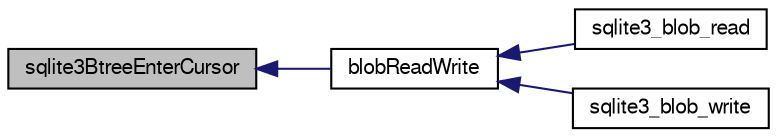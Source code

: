 digraph "sqlite3BtreeEnterCursor"
{
  edge [fontname="FreeSans",fontsize="10",labelfontname="FreeSans",labelfontsize="10"];
  node [fontname="FreeSans",fontsize="10",shape=record];
  rankdir="LR";
  Node449675 [label="sqlite3BtreeEnterCursor",height=0.2,width=0.4,color="black", fillcolor="grey75", style="filled", fontcolor="black"];
  Node449675 -> Node449676 [dir="back",color="midnightblue",fontsize="10",style="solid",fontname="FreeSans"];
  Node449676 [label="blobReadWrite",height=0.2,width=0.4,color="black", fillcolor="white", style="filled",URL="$sqlite3_8c.html#a6c1d57e4337ee1b8655215c06dea4046"];
  Node449676 -> Node449677 [dir="back",color="midnightblue",fontsize="10",style="solid",fontname="FreeSans"];
  Node449677 [label="sqlite3_blob_read",height=0.2,width=0.4,color="black", fillcolor="white", style="filled",URL="$sqlite3_8h.html#ae63f397da378931a64a597069ce3532a"];
  Node449676 -> Node449678 [dir="back",color="midnightblue",fontsize="10",style="solid",fontname="FreeSans"];
  Node449678 [label="sqlite3_blob_write",height=0.2,width=0.4,color="black", fillcolor="white", style="filled",URL="$sqlite3_8h.html#a0dd24c2ce4bfd36279ed96e8266b1d87"];
}
